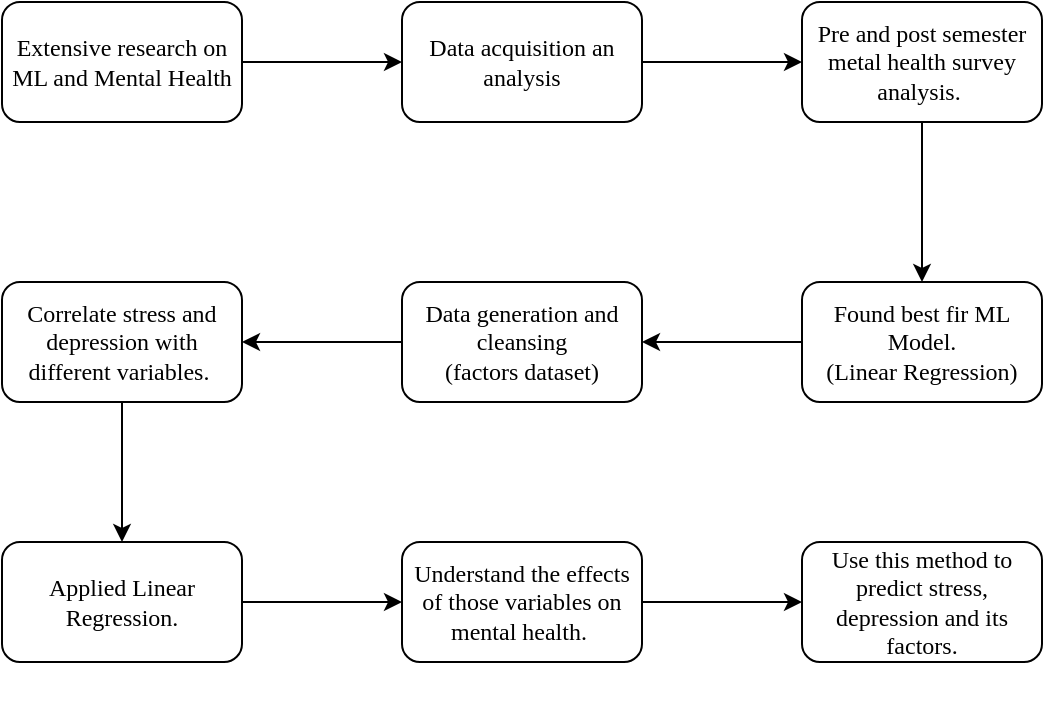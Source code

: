 <mxfile version="14.8.6" type="device"><diagram id="kgpKYQtTHZ0yAKxKKP6v" name="Page-1"><mxGraphModel dx="599" dy="332" grid="0" gridSize="10" guides="1" tooltips="1" connect="1" arrows="1" fold="1" page="0" pageScale="1" pageWidth="850" pageHeight="1100" math="0" shadow="0"><root><mxCell id="0"/><mxCell id="1" parent="0"/><mxCell id="TfRRSku989x2GzNeb3oW-4" value="" style="edgeStyle=orthogonalEdgeStyle;rounded=0;orthogonalLoop=1;jettySize=auto;html=1;" edge="1" parent="1" source="TfRRSku989x2GzNeb3oW-1" target="TfRRSku989x2GzNeb3oW-3"><mxGeometry relative="1" as="geometry"/></mxCell><mxCell id="TfRRSku989x2GzNeb3oW-1" value="&lt;span id=&quot;docs-internal-guid-4004bc40-7fff-c7c1-bdb6-0f938492936c&quot;&gt;&lt;span style=&quot;font-family: &amp;#34;times new roman&amp;#34; ; background-color: transparent ; vertical-align: baseline&quot;&gt;&lt;font style=&quot;font-size: 12px&quot;&gt;Extensive research on ML and Mental Health&lt;/font&gt;&lt;/span&gt;&lt;/span&gt;" style="rounded=1;whiteSpace=wrap;html=1;" vertex="1" parent="1"><mxGeometry x="360" y="210" width="120" height="60" as="geometry"/></mxCell><mxCell id="TfRRSku989x2GzNeb3oW-6" value="" style="edgeStyle=orthogonalEdgeStyle;rounded=0;orthogonalLoop=1;jettySize=auto;html=1;" edge="1" parent="1" source="TfRRSku989x2GzNeb3oW-3" target="TfRRSku989x2GzNeb3oW-5"><mxGeometry relative="1" as="geometry"/></mxCell><mxCell id="TfRRSku989x2GzNeb3oW-3" value="&lt;font face=&quot;Times New Roman&quot;&gt;Data acquisition&amp;nbsp;an analysis&lt;/font&gt;" style="whiteSpace=wrap;html=1;rounded=1;" vertex="1" parent="1"><mxGeometry x="560" y="210" width="120" height="60" as="geometry"/></mxCell><mxCell id="TfRRSku989x2GzNeb3oW-14" value="" style="edgeStyle=orthogonalEdgeStyle;rounded=0;orthogonalLoop=1;jettySize=auto;html=1;" edge="1" parent="1" source="TfRRSku989x2GzNeb3oW-5" target="TfRRSku989x2GzNeb3oW-13"><mxGeometry relative="1" as="geometry"/></mxCell><mxCell id="TfRRSku989x2GzNeb3oW-5" value="&lt;font face=&quot;Times New Roman&quot;&gt;Pre and post semester metal health survey analysis.&amp;nbsp;&lt;/font&gt;" style="whiteSpace=wrap;html=1;rounded=1;" vertex="1" parent="1"><mxGeometry x="760" y="210" width="120" height="60" as="geometry"/></mxCell><mxCell id="TfRRSku989x2GzNeb3oW-10" value="" style="edgeStyle=orthogonalEdgeStyle;rounded=0;orthogonalLoop=1;jettySize=auto;html=1;" edge="1" parent="1" source="TfRRSku989x2GzNeb3oW-7" target="TfRRSku989x2GzNeb3oW-9"><mxGeometry relative="1" as="geometry"/></mxCell><mxCell id="TfRRSku989x2GzNeb3oW-7" value="&lt;font face=&quot;Times New Roman&quot;&gt;Data generation and cleansing&lt;br&gt;(factors dataset)&lt;br&gt;&lt;/font&gt;" style="whiteSpace=wrap;html=1;rounded=1;" vertex="1" parent="1"><mxGeometry x="560" y="350" width="120" height="60" as="geometry"/></mxCell><mxCell id="TfRRSku989x2GzNeb3oW-12" value="" style="edgeStyle=orthogonalEdgeStyle;rounded=0;orthogonalLoop=1;jettySize=auto;html=1;" edge="1" parent="1" source="TfRRSku989x2GzNeb3oW-9" target="TfRRSku989x2GzNeb3oW-11"><mxGeometry relative="1" as="geometry"/></mxCell><mxCell id="TfRRSku989x2GzNeb3oW-9" value="&lt;span style=&quot;font-family: &amp;#34;times new roman&amp;#34;&quot;&gt;Correlate stress and depression with different variables.&amp;nbsp;&lt;/span&gt;" style="whiteSpace=wrap;html=1;rounded=1;" vertex="1" parent="1"><mxGeometry x="360" y="350" width="120" height="60" as="geometry"/></mxCell><mxCell id="TfRRSku989x2GzNeb3oW-17" value="" style="edgeStyle=orthogonalEdgeStyle;rounded=0;orthogonalLoop=1;jettySize=auto;html=1;" edge="1" parent="1" source="TfRRSku989x2GzNeb3oW-11" target="TfRRSku989x2GzNeb3oW-16"><mxGeometry relative="1" as="geometry"/></mxCell><mxCell id="TfRRSku989x2GzNeb3oW-11" value="&lt;span style=&quot;font-family: &amp;#34;times new roman&amp;#34;&quot;&gt;Applied Linear Regression.&lt;/span&gt;" style="whiteSpace=wrap;html=1;rounded=1;" vertex="1" parent="1"><mxGeometry x="360" y="480" width="120" height="60" as="geometry"/></mxCell><mxCell id="TfRRSku989x2GzNeb3oW-15" value="" style="edgeStyle=orthogonalEdgeStyle;rounded=0;orthogonalLoop=1;jettySize=auto;html=1;" edge="1" parent="1" source="TfRRSku989x2GzNeb3oW-13" target="TfRRSku989x2GzNeb3oW-7"><mxGeometry relative="1" as="geometry"/></mxCell><mxCell id="TfRRSku989x2GzNeb3oW-13" value="&lt;span&gt;&lt;font face=&quot;Times New Roman&quot;&gt;Found best fir ML Model.&lt;br&gt;(Linear Regression)&lt;br&gt;&lt;/font&gt;&lt;/span&gt;" style="whiteSpace=wrap;html=1;rounded=1;" vertex="1" parent="1"><mxGeometry x="760" y="350" width="120" height="60" as="geometry"/></mxCell><mxCell id="TfRRSku989x2GzNeb3oW-19" value="" style="edgeStyle=orthogonalEdgeStyle;rounded=0;orthogonalLoop=1;jettySize=auto;html=1;" edge="1" parent="1" source="TfRRSku989x2GzNeb3oW-16" target="TfRRSku989x2GzNeb3oW-18"><mxGeometry relative="1" as="geometry"/></mxCell><mxCell id="TfRRSku989x2GzNeb3oW-16" value="&#10;&#10;&lt;span style=&quot;color: rgb(0, 0, 0); font-family: &amp;quot;times new roman&amp;quot;; font-size: 12px; font-style: normal; font-weight: 400; letter-spacing: normal; text-align: center; text-indent: 0px; text-transform: none; word-spacing: 0px; background-color: rgb(255, 255, 255); display: inline; float: none;&quot;&gt;Understand the effects of those variables on mental health.&amp;nbsp;&lt;/span&gt;&#10;&#10;" style="whiteSpace=wrap;html=1;rounded=1;" vertex="1" parent="1"><mxGeometry x="560" y="480" width="120" height="60" as="geometry"/></mxCell><mxCell id="TfRRSku989x2GzNeb3oW-18" value="&lt;font face=&quot;Times New Roman&quot; style=&quot;font-size: 12px&quot;&gt;Use this method to predict stress, depression and its factors.&lt;/font&gt;" style="whiteSpace=wrap;html=1;rounded=1;" vertex="1" parent="1"><mxGeometry x="760" y="480" width="120" height="60" as="geometry"/></mxCell></root></mxGraphModel></diagram></mxfile>